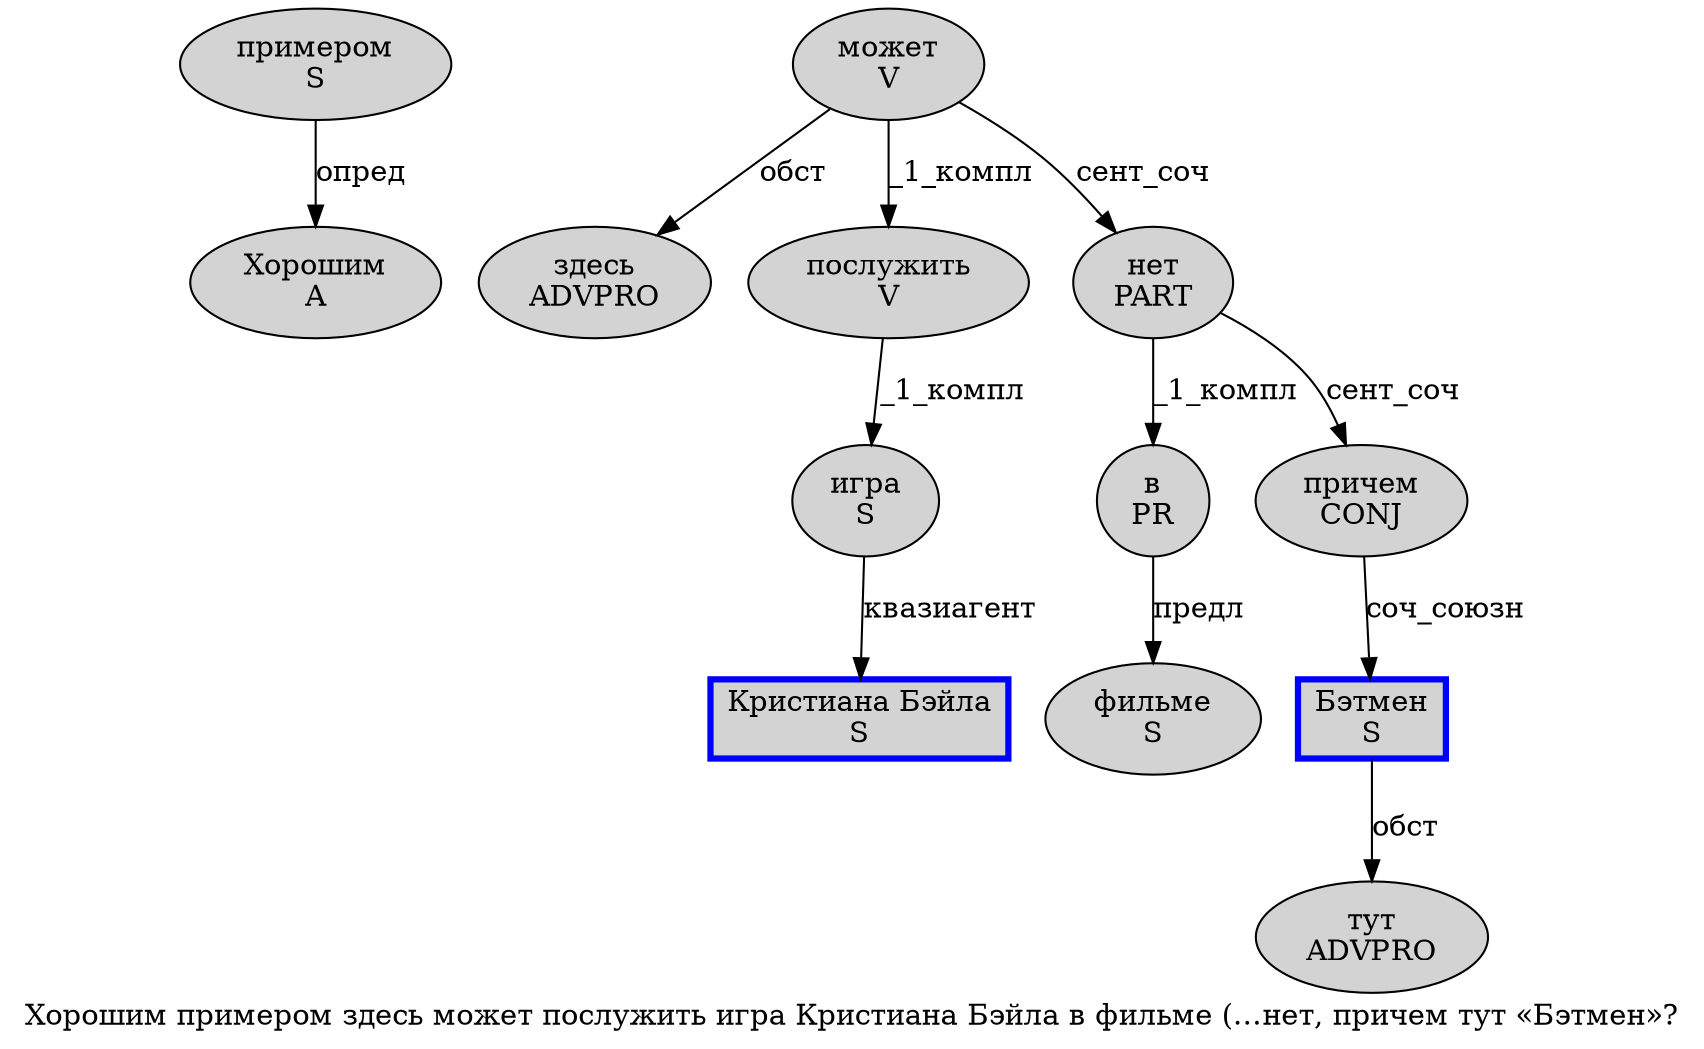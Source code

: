 digraph SENTENCE_3477 {
	graph [label="Хорошим примером здесь может послужить игра Кристиана Бэйла в фильме (…нет, причем тут «Бэтмен»?"]
	node [style=filled]
		0 [label="Хорошим
A" color="" fillcolor=lightgray penwidth=1 shape=ellipse]
		1 [label="примером
S" color="" fillcolor=lightgray penwidth=1 shape=ellipse]
		2 [label="здесь
ADVPRO" color="" fillcolor=lightgray penwidth=1 shape=ellipse]
		3 [label="может
V" color="" fillcolor=lightgray penwidth=1 shape=ellipse]
		4 [label="послужить
V" color="" fillcolor=lightgray penwidth=1 shape=ellipse]
		5 [label="игра
S" color="" fillcolor=lightgray penwidth=1 shape=ellipse]
		6 [label="Кристиана Бэйла
S" color=blue fillcolor=lightgray penwidth=3 shape=box]
		7 [label="в
PR" color="" fillcolor=lightgray penwidth=1 shape=ellipse]
		8 [label="фильме
S" color="" fillcolor=lightgray penwidth=1 shape=ellipse]
		11 [label="нет
PART" color="" fillcolor=lightgray penwidth=1 shape=ellipse]
		13 [label="причем
CONJ" color="" fillcolor=lightgray penwidth=1 shape=ellipse]
		14 [label="тут
ADVPRO" color="" fillcolor=lightgray penwidth=1 shape=ellipse]
		16 [label="Бэтмен
S" color=blue fillcolor=lightgray penwidth=3 shape=box]
			1 -> 0 [label="опред"]
			11 -> 7 [label="_1_компл"]
			11 -> 13 [label="сент_соч"]
			5 -> 6 [label="квазиагент"]
			3 -> 2 [label="обст"]
			3 -> 4 [label="_1_компл"]
			3 -> 11 [label="сент_соч"]
			16 -> 14 [label="обст"]
			7 -> 8 [label="предл"]
			4 -> 5 [label="_1_компл"]
			13 -> 16 [label="соч_союзн"]
}